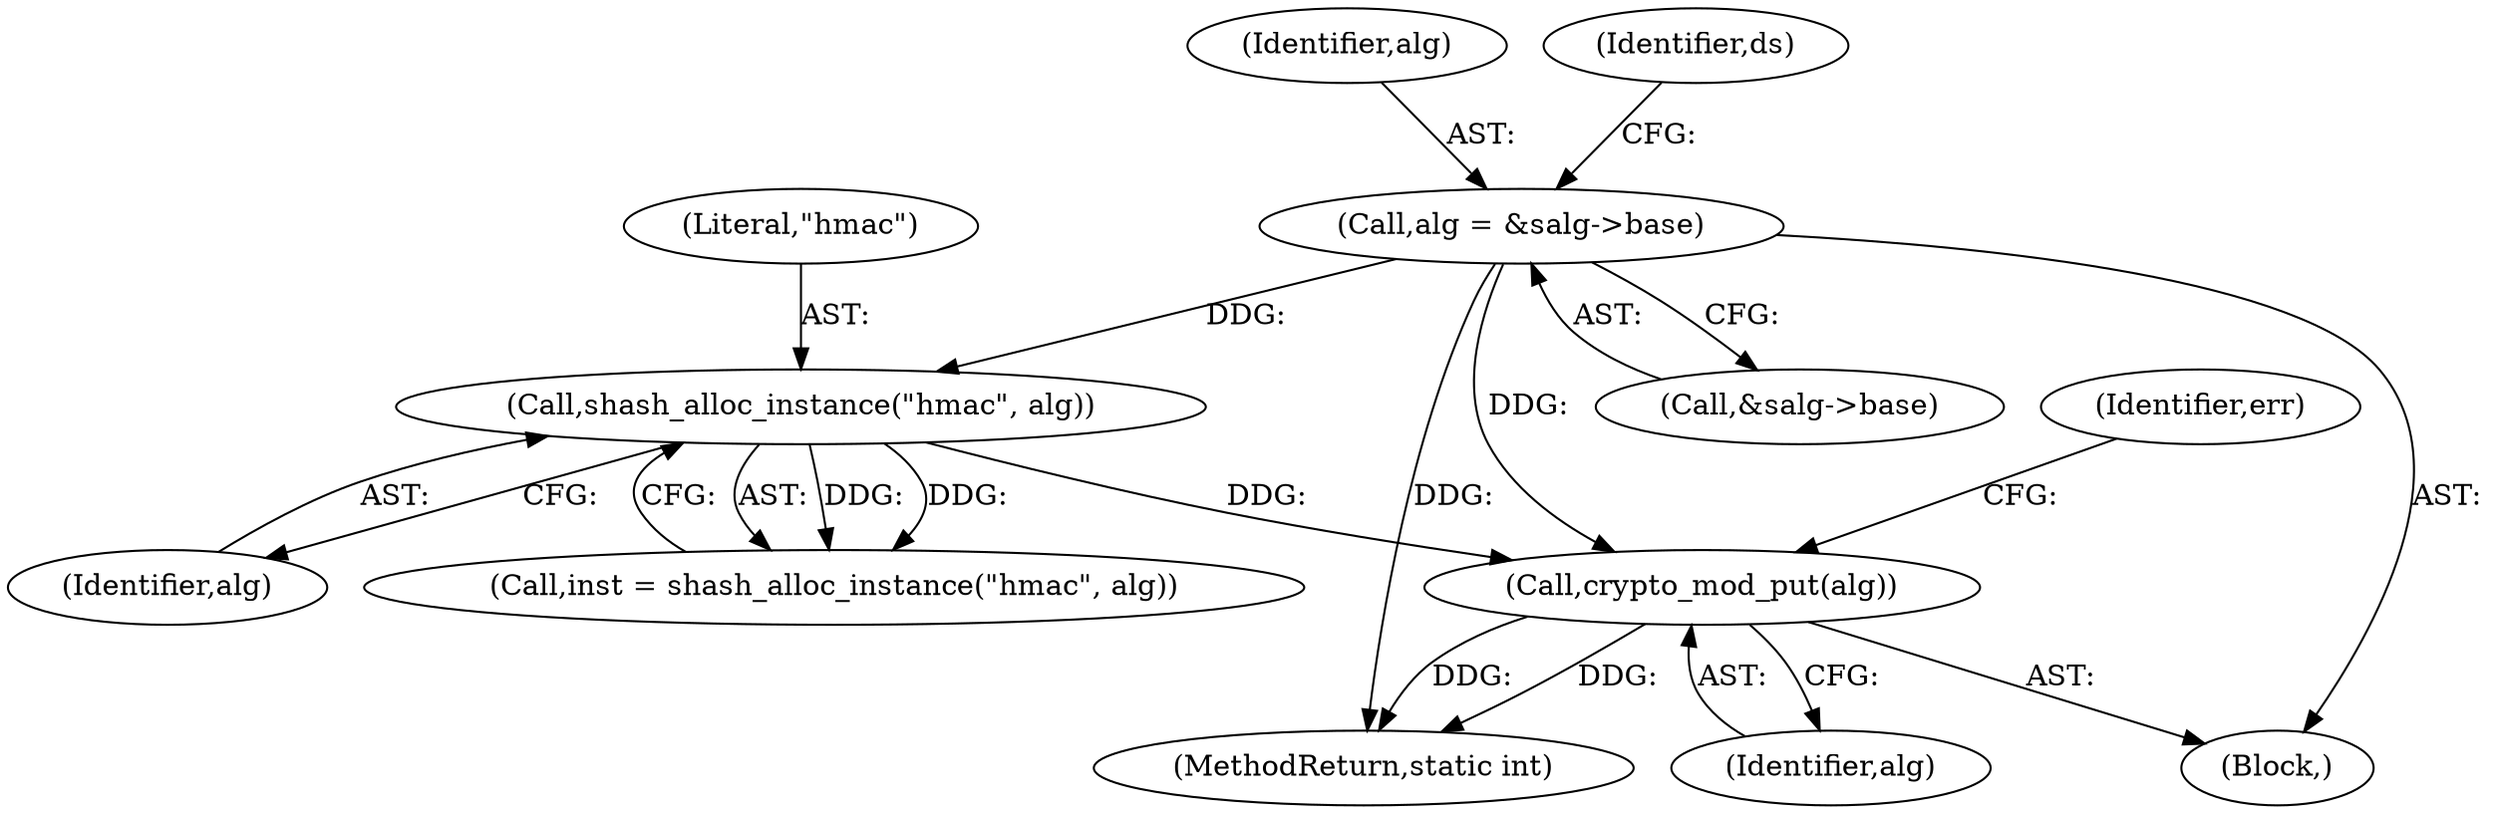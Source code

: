 digraph "0_linux_af3ff8045bbf3e32f1a448542e73abb4c8ceb6f1@API" {
"1000342" [label="(Call,crypto_mod_put(alg))"];
"1000147" [label="(Call,alg = &salg->base)"];
"1000168" [label="(Call,shash_alloc_instance(\"hmac\", alg))"];
"1000169" [label="(Literal,\"hmac\")"];
"1000170" [label="(Identifier,alg)"];
"1000148" [label="(Identifier,alg)"];
"1000342" [label="(Call,crypto_mod_put(alg))"];
"1000343" [label="(Identifier,alg)"];
"1000156" [label="(Identifier,ds)"];
"1000149" [label="(Call,&salg->base)"];
"1000168" [label="(Call,shash_alloc_instance(\"hmac\", alg))"];
"1000166" [label="(Call,inst = shash_alloc_instance(\"hmac\", alg))"];
"1000345" [label="(Identifier,err)"];
"1000346" [label="(MethodReturn,static int)"];
"1000147" [label="(Call,alg = &salg->base)"];
"1000103" [label="(Block,)"];
"1000342" -> "1000103"  [label="AST: "];
"1000342" -> "1000343"  [label="CFG: "];
"1000343" -> "1000342"  [label="AST: "];
"1000345" -> "1000342"  [label="CFG: "];
"1000342" -> "1000346"  [label="DDG: "];
"1000342" -> "1000346"  [label="DDG: "];
"1000147" -> "1000342"  [label="DDG: "];
"1000168" -> "1000342"  [label="DDG: "];
"1000147" -> "1000103"  [label="AST: "];
"1000147" -> "1000149"  [label="CFG: "];
"1000148" -> "1000147"  [label="AST: "];
"1000149" -> "1000147"  [label="AST: "];
"1000156" -> "1000147"  [label="CFG: "];
"1000147" -> "1000346"  [label="DDG: "];
"1000147" -> "1000168"  [label="DDG: "];
"1000168" -> "1000166"  [label="AST: "];
"1000168" -> "1000170"  [label="CFG: "];
"1000169" -> "1000168"  [label="AST: "];
"1000170" -> "1000168"  [label="AST: "];
"1000166" -> "1000168"  [label="CFG: "];
"1000168" -> "1000166"  [label="DDG: "];
"1000168" -> "1000166"  [label="DDG: "];
}
